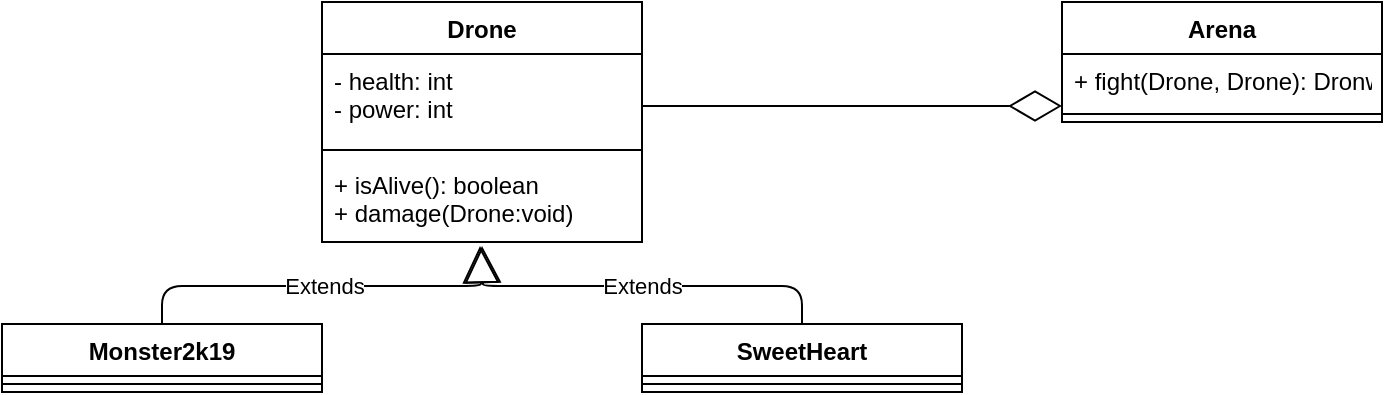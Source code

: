 <mxfile version="12.0.0" type="device" pages="1"><diagram id="Swem8dheDdSSDde_xzpT" name="Page-1"><mxGraphModel dx="1024" dy="539" grid="1" gridSize="10" guides="1" tooltips="1" connect="1" arrows="1" fold="1" page="1" pageScale="1" pageWidth="827" pageHeight="1169" math="0" shadow="0"><root><mxCell id="0"/><mxCell id="1" parent="0"/><mxCell id="UQL0zcu6iPYHB8nUtYd2-1" value="Drone" style="swimlane;fontStyle=1;align=center;verticalAlign=top;childLayout=stackLayout;horizontal=1;startSize=26;horizontalStack=0;resizeParent=1;resizeParentMax=0;resizeLast=0;collapsible=1;marginBottom=0;" vertex="1" parent="1"><mxGeometry x="200" y="38" width="160" height="120" as="geometry"/></mxCell><mxCell id="UQL0zcu6iPYHB8nUtYd2-2" value="- health: int&#xA;- power: int&#xA;" style="text;strokeColor=none;fillColor=none;align=left;verticalAlign=top;spacingLeft=4;spacingRight=4;overflow=hidden;rotatable=0;points=[[0,0.5],[1,0.5]];portConstraint=eastwest;" vertex="1" parent="UQL0zcu6iPYHB8nUtYd2-1"><mxGeometry y="26" width="160" height="44" as="geometry"/></mxCell><mxCell id="UQL0zcu6iPYHB8nUtYd2-3" value="" style="line;strokeWidth=1;fillColor=none;align=left;verticalAlign=middle;spacingTop=-1;spacingLeft=3;spacingRight=3;rotatable=0;labelPosition=right;points=[];portConstraint=eastwest;" vertex="1" parent="UQL0zcu6iPYHB8nUtYd2-1"><mxGeometry y="70" width="160" height="8" as="geometry"/></mxCell><mxCell id="UQL0zcu6iPYHB8nUtYd2-4" value="+ isAlive(): boolean&#xA;+ damage(Drone:void)&#xA;" style="text;strokeColor=none;fillColor=none;align=left;verticalAlign=top;spacingLeft=4;spacingRight=4;overflow=hidden;rotatable=0;points=[[0,0.5],[1,0.5]];portConstraint=eastwest;" vertex="1" parent="UQL0zcu6iPYHB8nUtYd2-1"><mxGeometry y="78" width="160" height="42" as="geometry"/></mxCell><mxCell id="UQL0zcu6iPYHB8nUtYd2-5" value="Monster2k19" style="swimlane;fontStyle=1;align=center;verticalAlign=top;childLayout=stackLayout;horizontal=1;startSize=26;horizontalStack=0;resizeParent=1;resizeParentMax=0;resizeLast=0;collapsible=1;marginBottom=0;" vertex="1" parent="1"><mxGeometry x="40" y="199" width="160" height="34" as="geometry"/></mxCell><mxCell id="UQL0zcu6iPYHB8nUtYd2-7" value="" style="line;strokeWidth=1;fillColor=none;align=left;verticalAlign=middle;spacingTop=-1;spacingLeft=3;spacingRight=3;rotatable=0;labelPosition=right;points=[];portConstraint=eastwest;" vertex="1" parent="UQL0zcu6iPYHB8nUtYd2-5"><mxGeometry y="26" width="160" height="8" as="geometry"/></mxCell><mxCell id="UQL0zcu6iPYHB8nUtYd2-9" value="SweetHeart" style="swimlane;fontStyle=1;align=center;verticalAlign=top;childLayout=stackLayout;horizontal=1;startSize=26;horizontalStack=0;resizeParent=1;resizeParentMax=0;resizeLast=0;collapsible=1;marginBottom=0;" vertex="1" parent="1"><mxGeometry x="360" y="199" width="160" height="34" as="geometry"/></mxCell><mxCell id="UQL0zcu6iPYHB8nUtYd2-11" value="" style="line;strokeWidth=1;fillColor=none;align=left;verticalAlign=middle;spacingTop=-1;spacingLeft=3;spacingRight=3;rotatable=0;labelPosition=right;points=[];portConstraint=eastwest;" vertex="1" parent="UQL0zcu6iPYHB8nUtYd2-9"><mxGeometry y="26" width="160" height="8" as="geometry"/></mxCell><mxCell id="UQL0zcu6iPYHB8nUtYd2-16" value="Extends" style="endArrow=block;endSize=16;endFill=0;html=1;exitX=0.5;exitY=0;exitDx=0;exitDy=0;edgeStyle=orthogonalEdgeStyle;" edge="1" parent="1" source="UQL0zcu6iPYHB8nUtYd2-9"><mxGeometry width="160" relative="1" as="geometry"><mxPoint x="430" y="157" as="sourcePoint"/><mxPoint x="280" y="160" as="targetPoint"/></mxGeometry></mxCell><mxCell id="UQL0zcu6iPYHB8nUtYd2-15" value="Extends" style="endArrow=block;endSize=16;endFill=0;html=1;exitX=0.5;exitY=0;exitDx=0;exitDy=0;edgeStyle=orthogonalEdgeStyle;" edge="1" parent="1" source="UQL0zcu6iPYHB8nUtYd2-5"><mxGeometry width="160" relative="1" as="geometry"><mxPoint x="120" y="158" as="sourcePoint"/><mxPoint x="279" y="160" as="targetPoint"/></mxGeometry></mxCell><mxCell id="UQL0zcu6iPYHB8nUtYd2-17" value="Arena" style="swimlane;fontStyle=1;align=center;verticalAlign=top;childLayout=stackLayout;horizontal=1;startSize=26;horizontalStack=0;resizeParent=1;resizeParentMax=0;resizeLast=0;collapsible=1;marginBottom=0;" vertex="1" parent="1"><mxGeometry x="570" y="38" width="160" height="60" as="geometry"/></mxCell><mxCell id="UQL0zcu6iPYHB8nUtYd2-18" value="+ fight(Drone, Drone): Dronw" style="text;strokeColor=none;fillColor=none;align=left;verticalAlign=top;spacingLeft=4;spacingRight=4;overflow=hidden;rotatable=0;points=[[0,0.5],[1,0.5]];portConstraint=eastwest;" vertex="1" parent="UQL0zcu6iPYHB8nUtYd2-17"><mxGeometry y="26" width="160" height="26" as="geometry"/></mxCell><mxCell id="UQL0zcu6iPYHB8nUtYd2-19" value="" style="line;strokeWidth=1;fillColor=none;align=left;verticalAlign=middle;spacingTop=-1;spacingLeft=3;spacingRight=3;rotatable=0;labelPosition=right;points=[];portConstraint=eastwest;" vertex="1" parent="UQL0zcu6iPYHB8nUtYd2-17"><mxGeometry y="52" width="160" height="8" as="geometry"/></mxCell><mxCell id="UQL0zcu6iPYHB8nUtYd2-21" value="" style="endArrow=diamondThin;endFill=0;endSize=24;html=1;" edge="1" parent="1"><mxGeometry width="160" relative="1" as="geometry"><mxPoint x="360" y="90" as="sourcePoint"/><mxPoint x="570" y="90" as="targetPoint"/></mxGeometry></mxCell></root></mxGraphModel></diagram></mxfile>